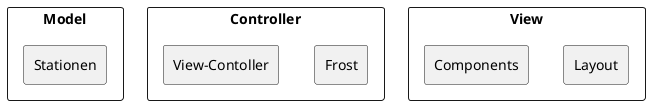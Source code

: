 @startuml

rectangle Model {
    rectangle "Stationen"
}

rectangle Controller {
    rectangle "Frost"
    rectangle "View-Contoller"
}

rectangle View {
    rectangle "Layout"
    rectangle "Components"
}

@enduml